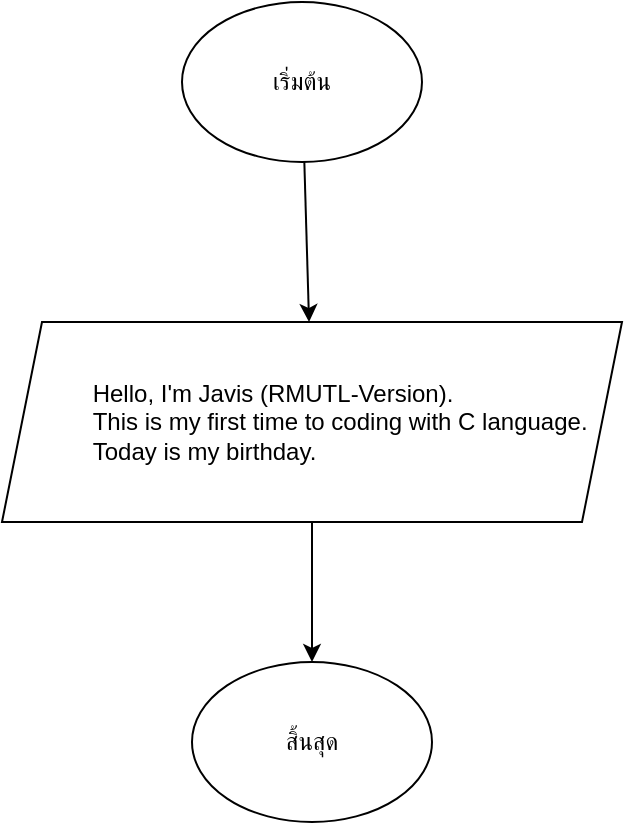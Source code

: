 <mxfile>
    <diagram name="Page-1" id="TDQLK0lnuNTKSgB7Ba_7">
        <mxGraphModel dx="746" dy="563" grid="1" gridSize="10" guides="1" tooltips="1" connect="1" arrows="1" fold="1" page="1" pageScale="1" pageWidth="850" pageHeight="1100" math="0" shadow="0">
            <root>
                <mxCell id="0"/>
                <mxCell id="1" parent="0"/>
                <mxCell id="3" value="" style="edgeStyle=none;html=1;" edge="1" parent="1" source="bfVfXw2yRLBhBgMpB63c-1" target="bfVfXw2yRLBhBgMpB63c-3">
                    <mxGeometry relative="1" as="geometry"/>
                </mxCell>
                <mxCell id="bfVfXw2yRLBhBgMpB63c-1" value="เริ่มต้น" style="ellipse;whiteSpace=wrap;html=1;" parent="1" vertex="1">
                    <mxGeometry x="360" y="160" width="120" height="80" as="geometry"/>
                </mxCell>
                <mxCell id="2" value="" style="edgeStyle=none;html=1;" edge="1" parent="1" source="bfVfXw2yRLBhBgMpB63c-3" target="bfVfXw2yRLBhBgMpB63c-4">
                    <mxGeometry relative="1" as="geometry"/>
                </mxCell>
                <mxCell id="bfVfXw2yRLBhBgMpB63c-3" value="&lt;div&gt;&amp;nbsp; &amp;nbsp; &amp;nbsp; &amp;nbsp; &amp;nbsp; &amp;nbsp; &amp;nbsp;Hello, I'm Javis (RMUTL-Version).&lt;/div&gt;&lt;div&gt;&amp;nbsp; &amp;nbsp; &amp;nbsp; &amp;nbsp; &amp;nbsp; &amp;nbsp; &amp;nbsp;This is my first time to coding with C language.&lt;/div&gt;&lt;div&gt;&amp;nbsp; &amp;nbsp; &amp;nbsp; &amp;nbsp; &amp;nbsp; &amp;nbsp; &amp;nbsp;Today is my birthday.&lt;/div&gt;" style="shape=parallelogram;perimeter=parallelogramPerimeter;whiteSpace=wrap;html=1;fixedSize=1;align=left;" parent="1" vertex="1">
                    <mxGeometry x="270" y="320" width="310" height="100" as="geometry"/>
                </mxCell>
                <mxCell id="bfVfXw2yRLBhBgMpB63c-4" value="สิ้นสุด" style="ellipse;whiteSpace=wrap;html=1;" parent="1" vertex="1">
                    <mxGeometry x="365" y="490" width="120" height="80" as="geometry"/>
                </mxCell>
            </root>
        </mxGraphModel>
    </diagram>
</mxfile>